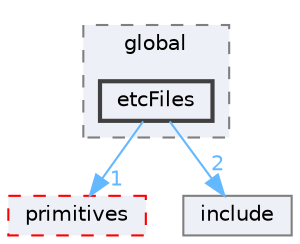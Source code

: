 digraph "src/OpenFOAM/global/etcFiles"
{
 // LATEX_PDF_SIZE
  bgcolor="transparent";
  edge [fontname=Helvetica,fontsize=10,labelfontname=Helvetica,labelfontsize=10];
  node [fontname=Helvetica,fontsize=10,shape=box,height=0.2,width=0.4];
  compound=true
  subgraph clusterdir_8583492183f4d27c76555f8f333dd07b {
    graph [ bgcolor="#edf0f7", pencolor="grey50", label="global", fontname=Helvetica,fontsize=10 style="filled,dashed", URL="dir_8583492183f4d27c76555f8f333dd07b.html",tooltip=""]
  dir_2ff82ef3fcdf8a274f24aecacb843106 [label="etcFiles", fillcolor="#edf0f7", color="grey25", style="filled,bold", URL="dir_2ff82ef3fcdf8a274f24aecacb843106.html",tooltip=""];
  }
  dir_3e50f45338116b169052b428016851aa [label="primitives", fillcolor="#edf0f7", color="red", style="filled,dashed", URL="dir_3e50f45338116b169052b428016851aa.html",tooltip=""];
  dir_e954e9f5966bc1c681a414ec8bd0ee15 [label="include", fillcolor="#edf0f7", color="grey50", style="filled", URL="dir_e954e9f5966bc1c681a414ec8bd0ee15.html",tooltip=""];
  dir_2ff82ef3fcdf8a274f24aecacb843106->dir_3e50f45338116b169052b428016851aa [headlabel="1", labeldistance=1.5 headhref="dir_001184_003069.html" href="dir_001184_003069.html" color="steelblue1" fontcolor="steelblue1"];
  dir_2ff82ef3fcdf8a274f24aecacb843106->dir_e954e9f5966bc1c681a414ec8bd0ee15 [headlabel="2", labeldistance=1.5 headhref="dir_001184_001804.html" href="dir_001184_001804.html" color="steelblue1" fontcolor="steelblue1"];
}
